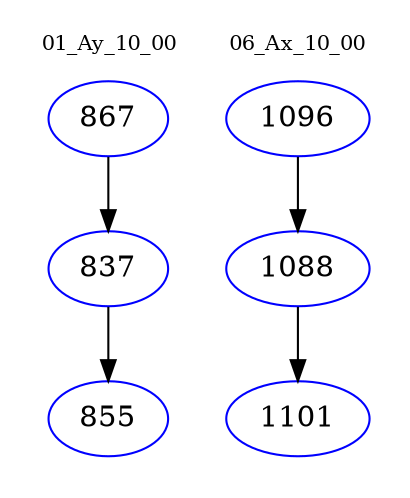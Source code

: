 digraph{
subgraph cluster_0 {
color = white
label = "01_Ay_10_00";
fontsize=10;
T0_867 [label="867", color="blue"]
T0_867 -> T0_837 [color="black"]
T0_837 [label="837", color="blue"]
T0_837 -> T0_855 [color="black"]
T0_855 [label="855", color="blue"]
}
subgraph cluster_1 {
color = white
label = "06_Ax_10_00";
fontsize=10;
T1_1096 [label="1096", color="blue"]
T1_1096 -> T1_1088 [color="black"]
T1_1088 [label="1088", color="blue"]
T1_1088 -> T1_1101 [color="black"]
T1_1101 [label="1101", color="blue"]
}
}
